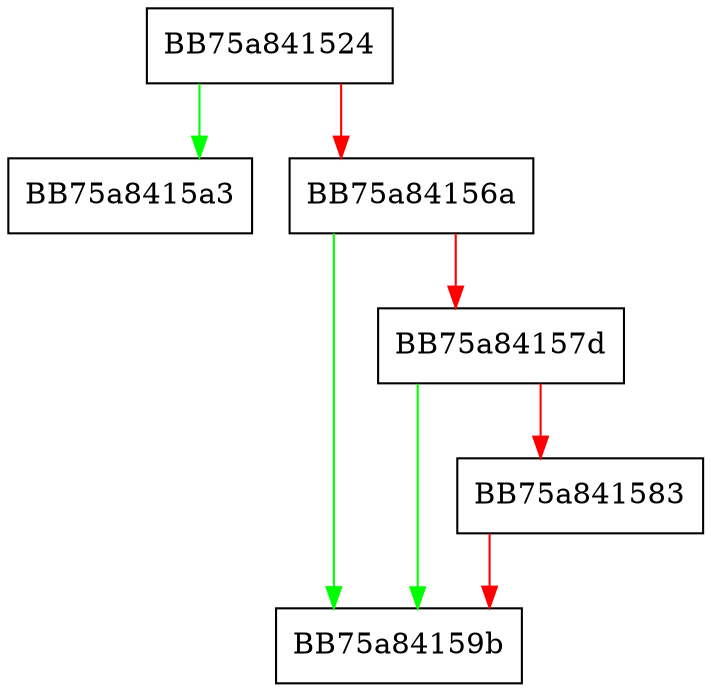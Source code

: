 digraph AddProcessEntity {
  node [shape="box"];
  graph [splines=ortho];
  BB75a841524 -> BB75a8415a3 [color="green"];
  BB75a841524 -> BB75a84156a [color="red"];
  BB75a84156a -> BB75a84159b [color="green"];
  BB75a84156a -> BB75a84157d [color="red"];
  BB75a84157d -> BB75a84159b [color="green"];
  BB75a84157d -> BB75a841583 [color="red"];
  BB75a841583 -> BB75a84159b [color="red"];
}